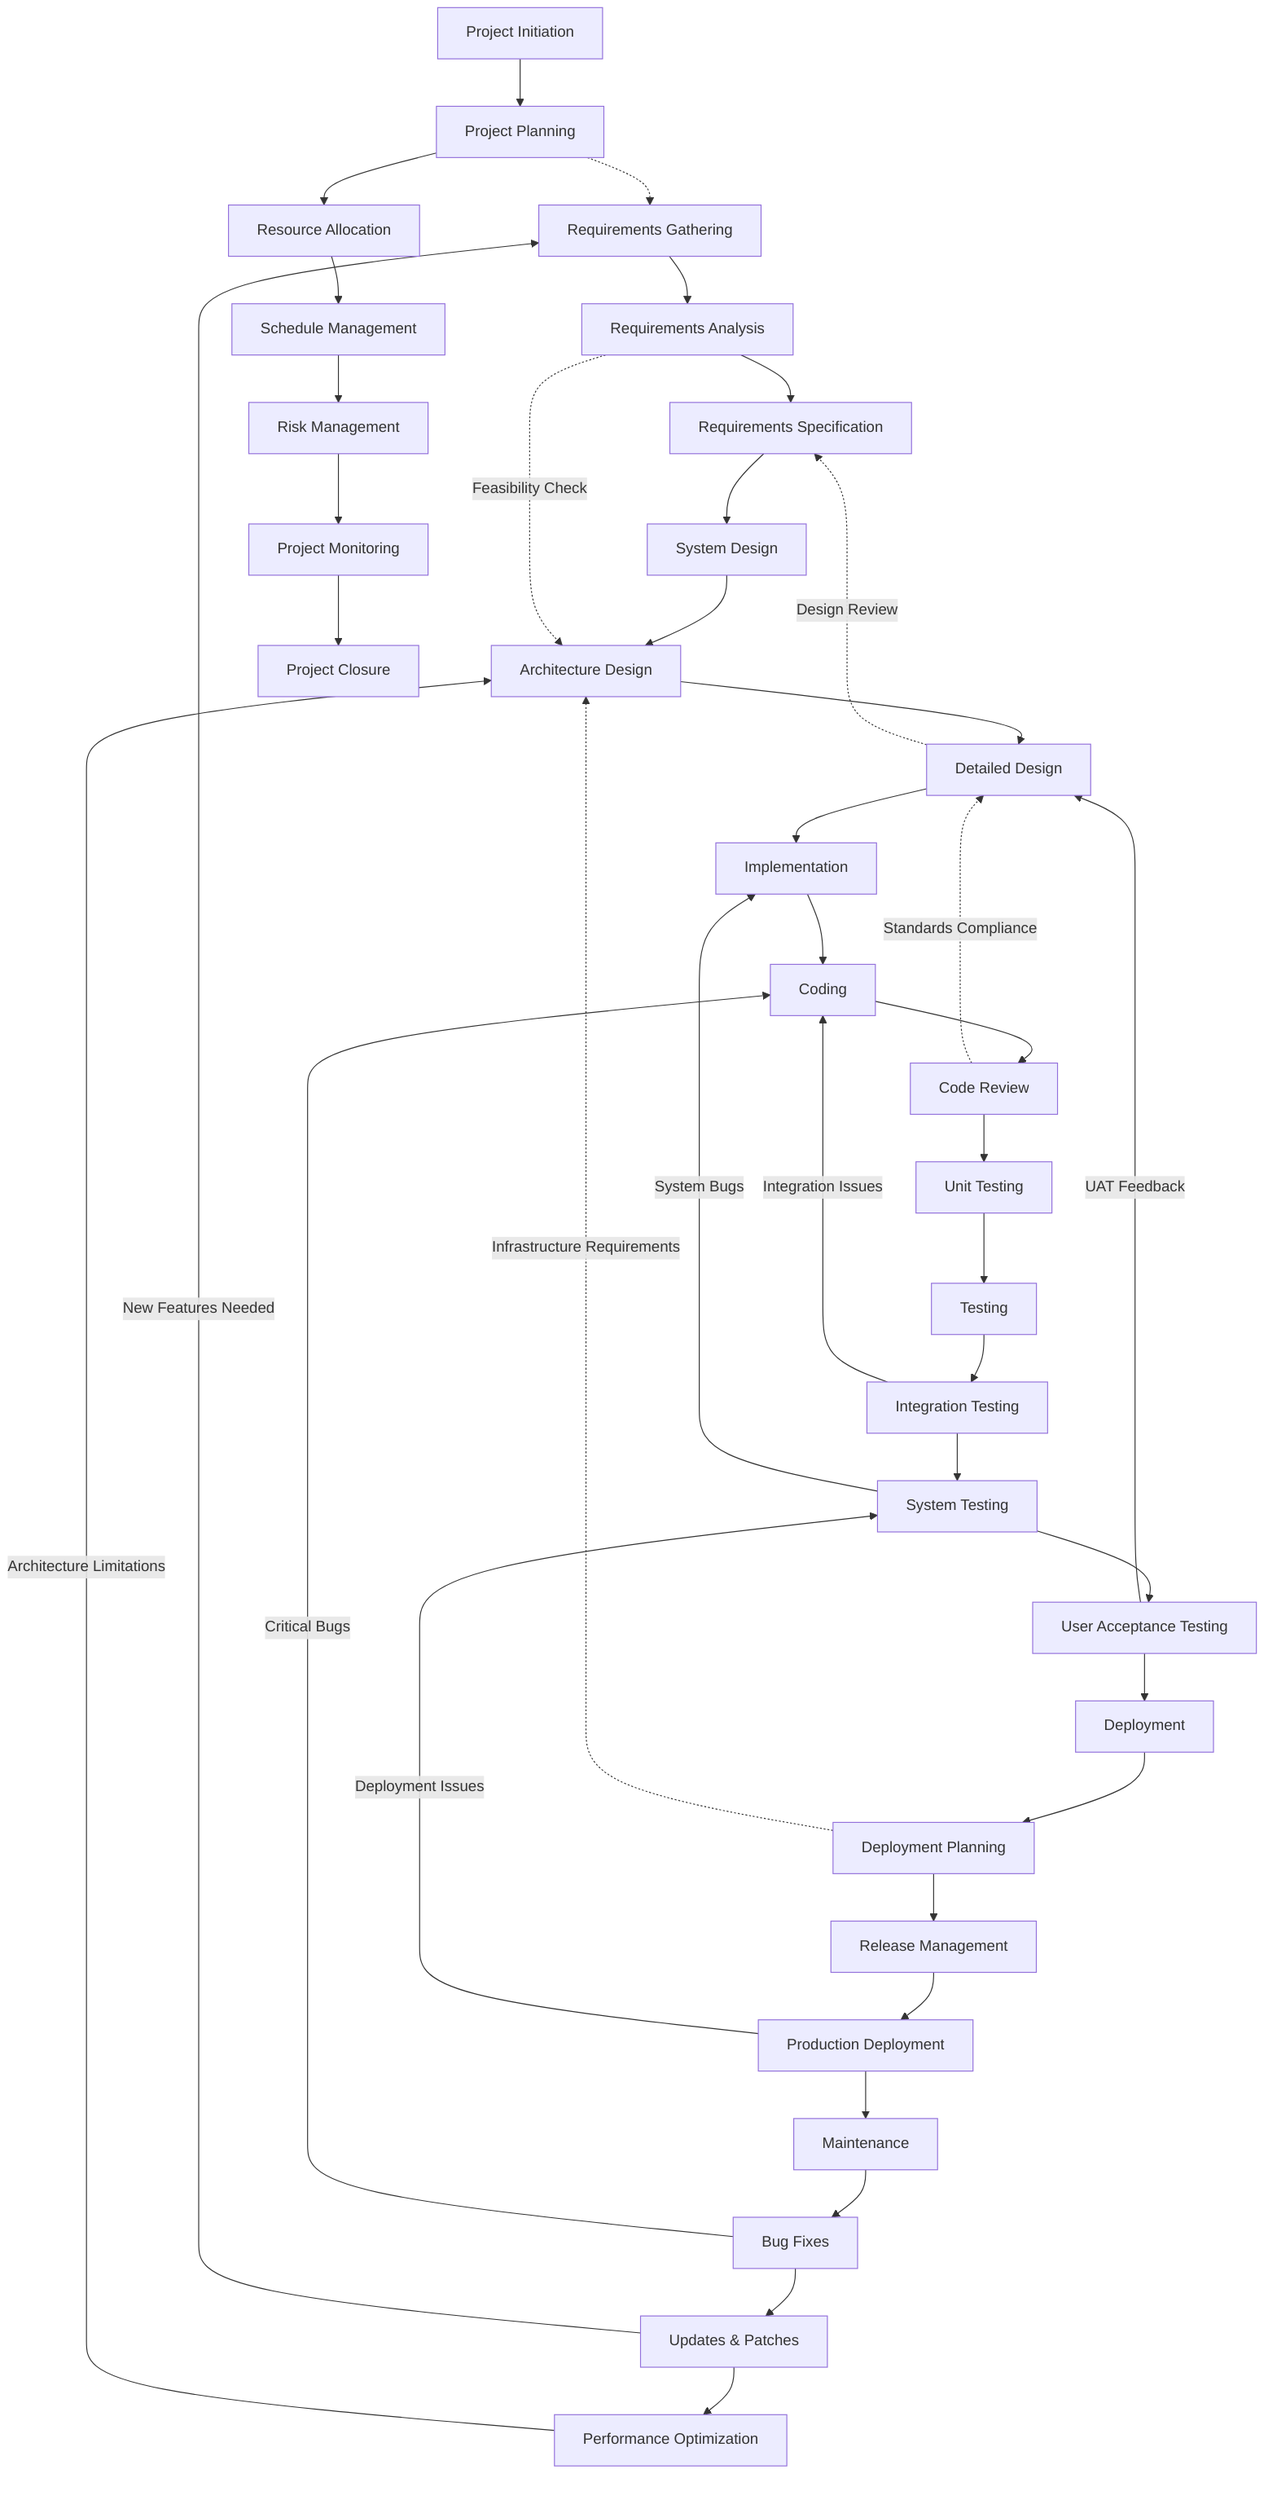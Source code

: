 flowchart TD
A[Requirements Gathering] --> A1[Requirements Analysis]
A1 --> A2[Requirements Specification]
A2 --> B[System Design]
B --> B1[Architecture Design]
B1 --> B2[Detailed Design]
B2 --> C[Implementation]
C --> C1[Coding]
C1 --> C2[Code Review]
C2 --> C3[Unit Testing]
C3 --> D[Testing]
D --> D1[Integration Testing]
D1 --> D2[System Testing]
D2 --> D3[User Acceptance Testing]
D3 --> E[Deployment]
E --> E1[Deployment Planning]
E1 --> E2[Release Management]
E2 --> E3[Production Deployment]
E3 --> F[Maintenance]
F --> F1[Bug Fixes]
F1 --> F2[Updates & Patches]
F2 --> F3[Performance Optimization]
D1 -->|Integration Issues| C1
D2 -->|System Bugs| C
D3 -->|UAT Feedback| B2
E3 -->|Deployment Issues| D2
F1 -->|Critical Bugs| C1
F2 -->|New Features Needed| A
F3 -->|Architecture Limitations| B1
A1 -.->|Feasibility Check| B1
B2 -.->|Design Review| A2
C2 -.->|Standards Compliance| B2
E1 -.->|Infrastructure Requirements| B1
PM[Project Initiation] --> PM1[Project Planning]
PM1 --> PM2[Resource Allocation]
PM2 --> PM3[Schedule Management]
PM3 --> PM4[Risk Management]
PM4 --> PM5[Project Monitoring]
PM5 --> PM6[Project Closure]
PM1 -.-> A